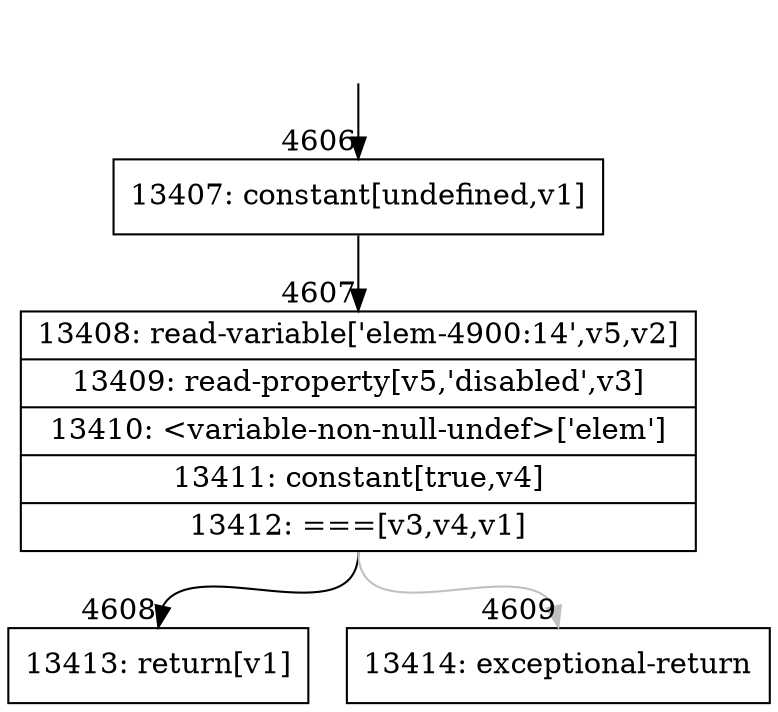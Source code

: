 digraph {
rankdir="TD"
BB_entry302[shape=none,label=""];
BB_entry302 -> BB4606 [tailport=s, headport=n, headlabel="    4606"]
BB4606 [shape=record label="{13407: constant[undefined,v1]}" ] 
BB4606 -> BB4607 [tailport=s, headport=n, headlabel="      4607"]
BB4607 [shape=record label="{13408: read-variable['elem-4900:14',v5,v2]|13409: read-property[v5,'disabled',v3]|13410: \<variable-non-null-undef\>['elem']|13411: constant[true,v4]|13412: ===[v3,v4,v1]}" ] 
BB4607 -> BB4608 [tailport=s, headport=n, headlabel="      4608"]
BB4607 -> BB4609 [tailport=s, headport=n, color=gray, headlabel="      4609"]
BB4608 [shape=record label="{13413: return[v1]}" ] 
BB4609 [shape=record label="{13414: exceptional-return}" ] 
}

